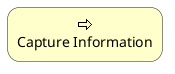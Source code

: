 @startuml
skinparam roundcorner 25
rectangle "Capture Information"  as CI <<$archimate/business-process>> #Business
@enduml

